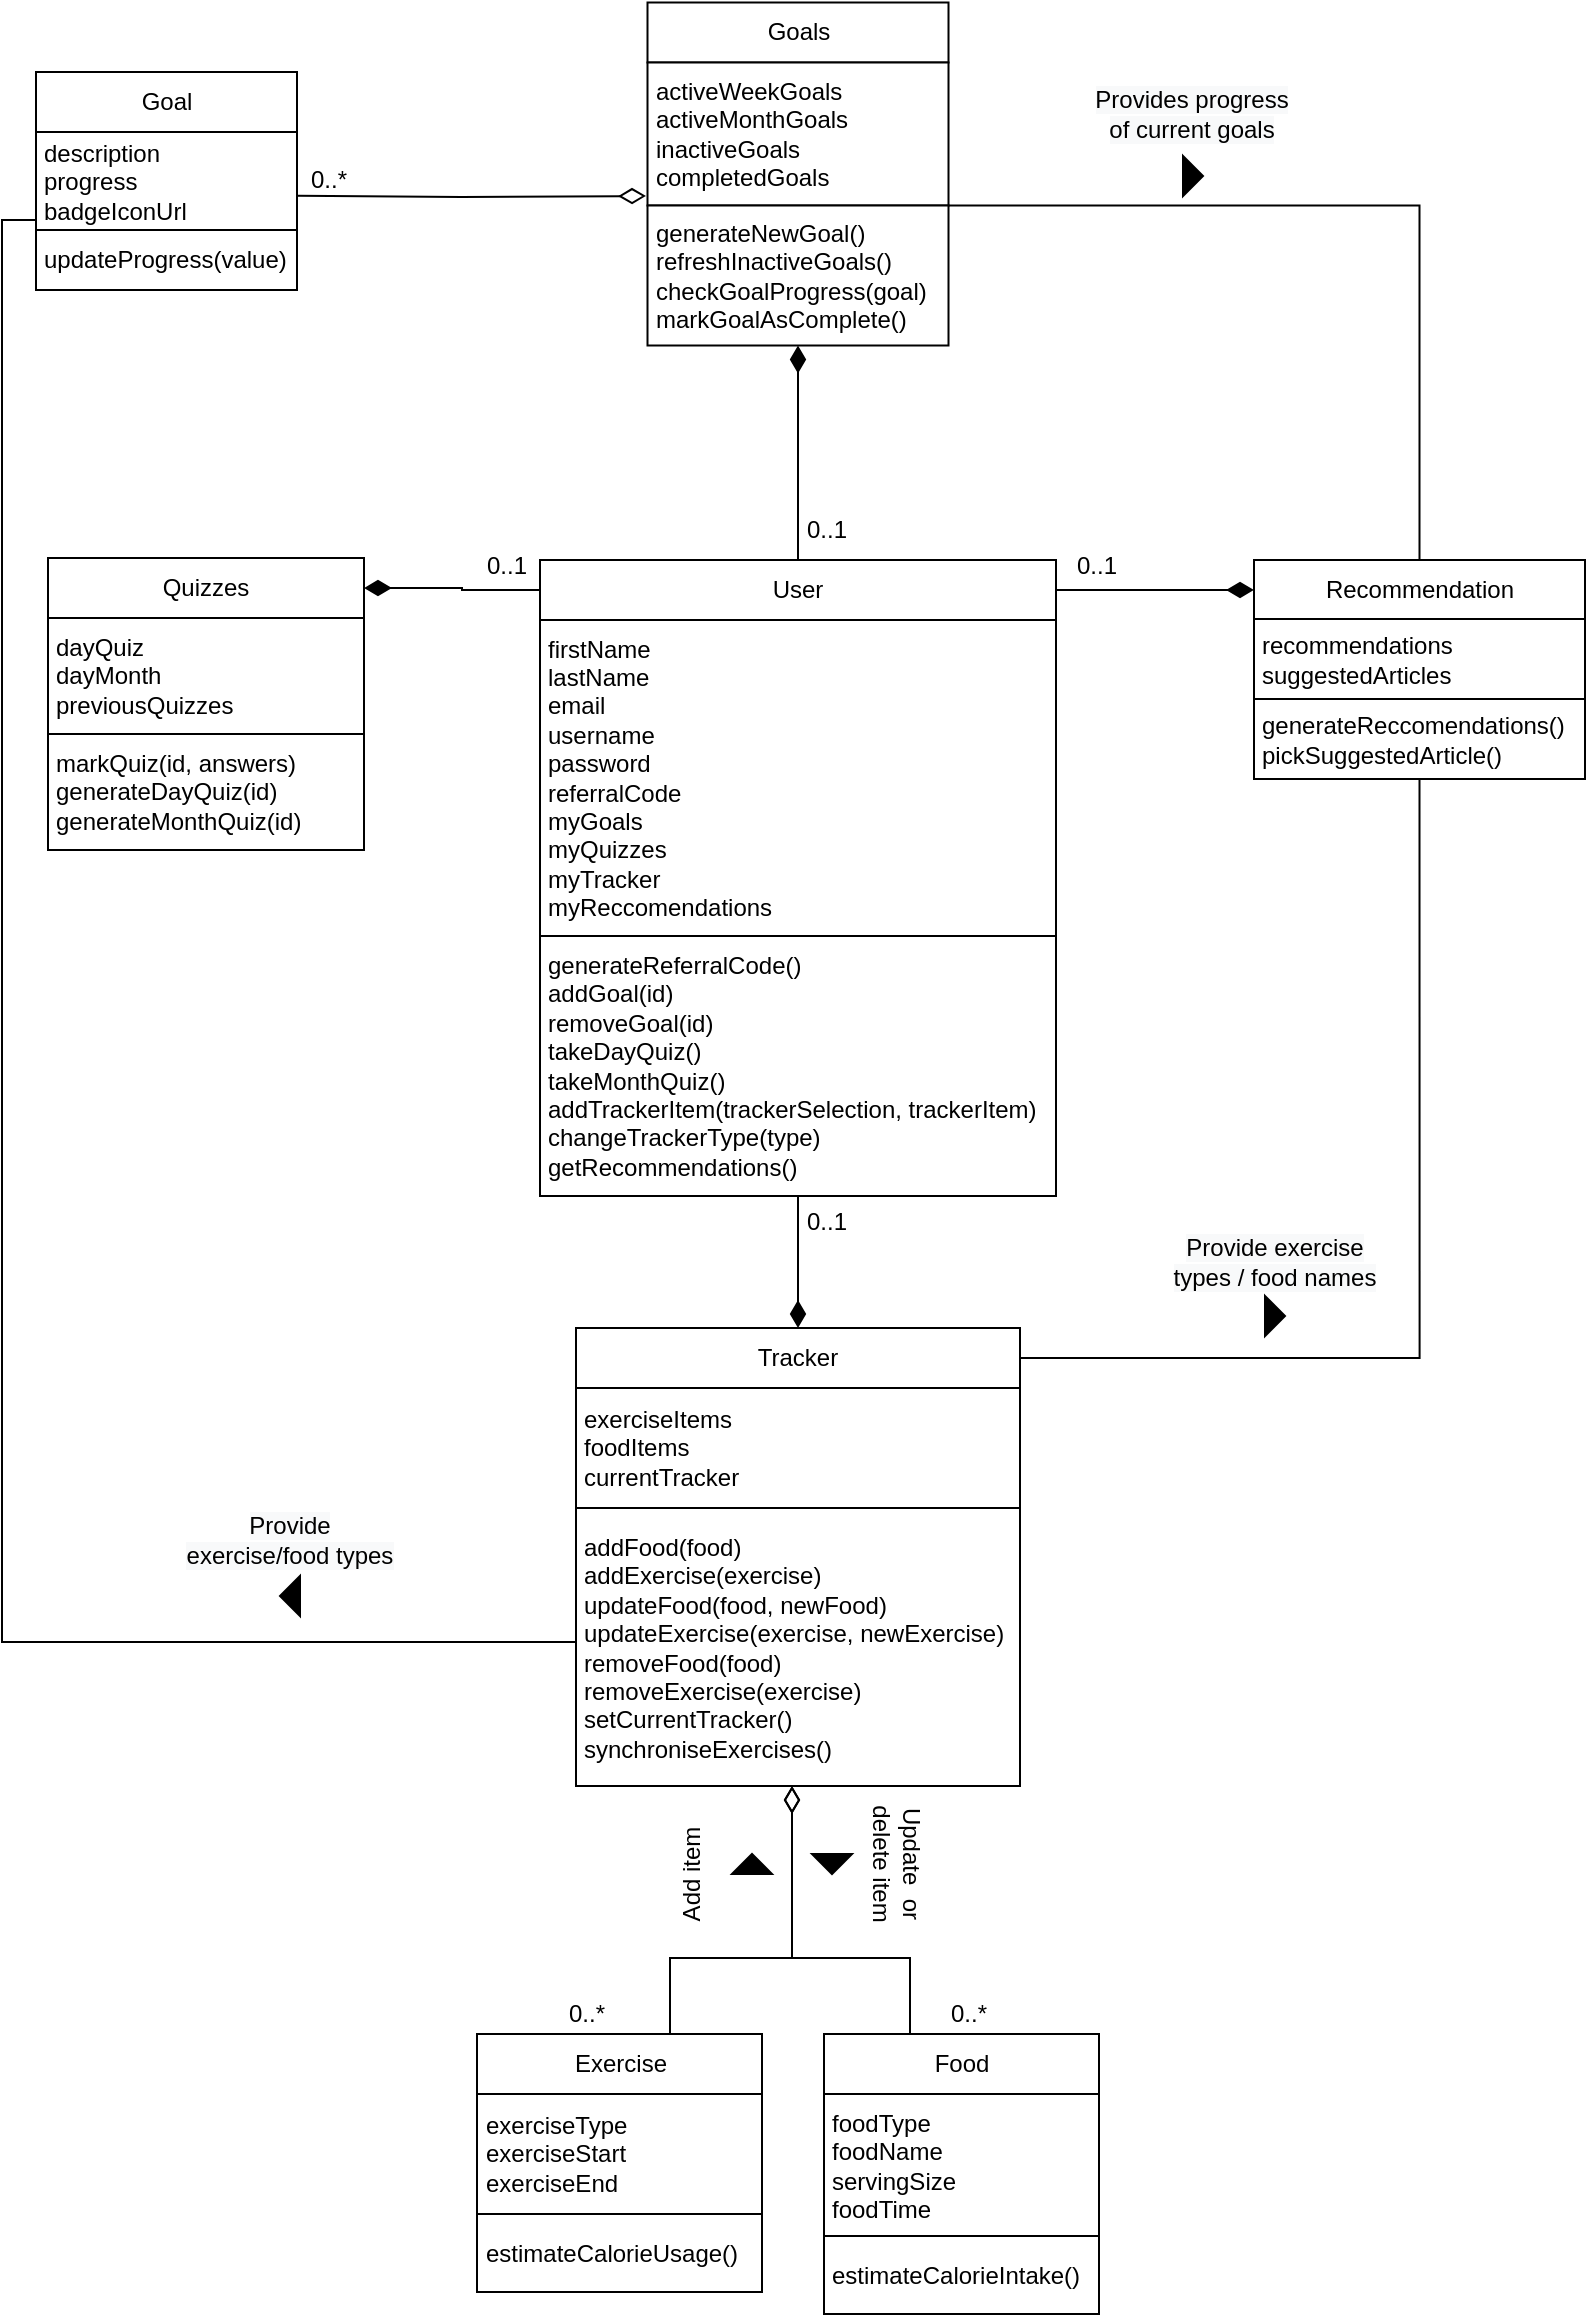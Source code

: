 <mxfile version="20.7.3" type="github">
  <diagram id="1zsrYsu_AoUvq1Fhgnbw" name="Page-1">
    <mxGraphModel dx="1834" dy="1156" grid="0" gridSize="10" guides="1" tooltips="1" connect="1" arrows="1" fold="1" page="0" pageScale="1" pageWidth="827" pageHeight="1169" math="0" shadow="0">
      <root>
        <mxCell id="0" />
        <mxCell id="1" parent="0" />
        <mxCell id="FTgBYZZlQ3uHb3LYkkLP-57" style="edgeStyle=orthogonalEdgeStyle;rounded=0;orthogonalLoop=1;jettySize=auto;html=1;exitX=0.5;exitY=0;exitDx=0;exitDy=0;entryX=0.5;entryY=1;entryDx=0;entryDy=0;endArrow=none;endFill=0;startArrow=diamondThin;startFill=1;startSize=11;" parent="1" source="FTgBYZZlQ3uHb3LYkkLP-59" target="FTgBYZZlQ3uHb3LYkkLP-95" edge="1">
          <mxGeometry relative="1" as="geometry" />
        </mxCell>
        <mxCell id="FTgBYZZlQ3uHb3LYkkLP-58" style="edgeStyle=orthogonalEdgeStyle;rounded=0;jumpSize=6;orthogonalLoop=1;jettySize=auto;html=1;exitX=1;exitY=0.5;exitDx=0;exitDy=0;entryX=0.5;entryY=1;entryDx=0;entryDy=0;strokeWidth=1;fontSize=12;startArrow=none;startFill=0;endArrow=none;endFill=0;startSize=6;endSize=11;" parent="1" source="FTgBYZZlQ3uHb3LYkkLP-59" target="FTgBYZZlQ3uHb3LYkkLP-93" edge="1">
          <mxGeometry relative="1" as="geometry" />
        </mxCell>
        <mxCell id="FTgBYZZlQ3uHb3LYkkLP-60" style="edgeStyle=orthogonalEdgeStyle;rounded=0;orthogonalLoop=1;jettySize=auto;html=1;endArrow=diamondThin;endFill=0;endSize=11;exitX=0.75;exitY=0;exitDx=0;exitDy=0;" parent="1" target="FTgBYZZlQ3uHb3LYkkLP-91" edge="1">
          <mxGeometry relative="1" as="geometry">
            <Array as="points">
              <mxPoint x="160" y="889" />
              <mxPoint x="160" y="851" />
              <mxPoint x="221" y="851" />
            </Array>
            <mxPoint x="162.5" y="889.0" as="sourcePoint" />
            <mxPoint x="221" y="756" as="targetPoint" />
          </mxGeometry>
        </mxCell>
        <mxCell id="FTgBYZZlQ3uHb3LYkkLP-62" style="edgeStyle=orthogonalEdgeStyle;rounded=0;orthogonalLoop=1;jettySize=auto;html=1;endArrow=diamondThin;endFill=0;startSize=6;endSize=11;exitX=0.25;exitY=0;exitDx=0;exitDy=0;" parent="1" source="FTgBYZZlQ3uHb3LYkkLP-63" target="FTgBYZZlQ3uHb3LYkkLP-91" edge="1">
          <mxGeometry relative="1" as="geometry">
            <Array as="points">
              <mxPoint x="280" y="889" />
              <mxPoint x="280" y="851" />
              <mxPoint x="221" y="851" />
            </Array>
            <mxPoint x="221" y="756" as="targetPoint" />
          </mxGeometry>
        </mxCell>
        <mxCell id="FTgBYZZlQ3uHb3LYkkLP-64" style="edgeStyle=orthogonalEdgeStyle;rounded=0;orthogonalLoop=1;jettySize=auto;html=1;entryX=1;entryY=0.5;entryDx=0;entryDy=0;endArrow=none;endFill=0;startArrow=diamondThin;startFill=1;startSize=11;" parent="1" source="FTgBYZZlQ3uHb3LYkkLP-66" target="FTgBYZZlQ3uHb3LYkkLP-56" edge="1">
          <mxGeometry relative="1" as="geometry" />
        </mxCell>
        <mxCell id="FTgBYZZlQ3uHb3LYkkLP-65" style="edgeStyle=orthogonalEdgeStyle;rounded=0;orthogonalLoop=1;jettySize=auto;html=1;entryX=1;entryY=1;entryDx=0;entryDy=0;endArrow=none;endFill=0;" parent="1" source="FTgBYZZlQ3uHb3LYkkLP-66" target="FTgBYZZlQ3uHb3LYkkLP-102" edge="1">
          <mxGeometry relative="1" as="geometry">
            <Array as="points">
              <mxPoint x="535" y="-25" />
            </Array>
          </mxGeometry>
        </mxCell>
        <mxCell id="FTgBYZZlQ3uHb3LYkkLP-67" style="edgeStyle=orthogonalEdgeStyle;rounded=0;orthogonalLoop=1;jettySize=auto;html=1;entryX=0.5;entryY=0;entryDx=0;entryDy=0;endArrow=none;endFill=0;startArrow=diamondThin;startFill=1;endSize=6;jumpSize=6;fontSize=12;strokeWidth=1;startSize=11;exitX=0.5;exitY=1;exitDx=0;exitDy=0;" parent="1" source="FTgBYZZlQ3uHb3LYkkLP-104" target="FTgBYZZlQ3uHb3LYkkLP-56" edge="1">
          <mxGeometry relative="1" as="geometry" />
        </mxCell>
        <mxCell id="FTgBYZZlQ3uHb3LYkkLP-69" style="edgeStyle=orthogonalEdgeStyle;rounded=0;orthogonalLoop=1;jettySize=auto;html=1;entryX=0;entryY=0.5;entryDx=0;entryDy=0;endArrow=none;endFill=0;startArrow=diamondThin;startFill=1;startSize=11;" parent="1" source="FTgBYZZlQ3uHb3LYkkLP-70" target="FTgBYZZlQ3uHb3LYkkLP-56" edge="1">
          <mxGeometry relative="1" as="geometry" />
        </mxCell>
        <mxCell id="FTgBYZZlQ3uHb3LYkkLP-71" value="0..1" style="text;html=1;align=center;verticalAlign=middle;resizable=0;points=[];autosize=1;strokeColor=none;fillColor=none;" parent="1" vertex="1">
          <mxGeometry x="218" y="468" width="40" height="30" as="geometry" />
        </mxCell>
        <mxCell id="FTgBYZZlQ3uHb3LYkkLP-72" value="0..1" style="text;html=1;align=center;verticalAlign=middle;resizable=0;points=[];autosize=1;strokeColor=none;fillColor=none;" parent="1" vertex="1">
          <mxGeometry x="353" y="140" width="40" height="30" as="geometry" />
        </mxCell>
        <mxCell id="FTgBYZZlQ3uHb3LYkkLP-73" value="0..1" style="text;html=1;align=center;verticalAlign=middle;resizable=0;points=[];autosize=1;strokeColor=none;fillColor=none;" parent="1" vertex="1">
          <mxGeometry x="218" y="122" width="40" height="30" as="geometry" />
        </mxCell>
        <mxCell id="FTgBYZZlQ3uHb3LYkkLP-74" value="0..1" style="text;html=1;align=center;verticalAlign=middle;resizable=0;points=[];autosize=1;strokeColor=none;fillColor=none;" parent="1" vertex="1">
          <mxGeometry x="57.5" y="140" width="40" height="30" as="geometry" />
        </mxCell>
        <mxCell id="FTgBYZZlQ3uHb3LYkkLP-75" value="0..*" style="text;html=1;align=center;verticalAlign=middle;resizable=0;points=[];autosize=1;strokeColor=none;fillColor=none;" parent="1" vertex="1">
          <mxGeometry x="97.5" y="864" width="40" height="30" as="geometry" />
        </mxCell>
        <mxCell id="FTgBYZZlQ3uHb3LYkkLP-76" value="0..*" style="text;html=1;align=center;verticalAlign=middle;resizable=0;points=[];autosize=1;strokeColor=none;fillColor=none;" parent="1" vertex="1">
          <mxGeometry x="288.5" y="864" width="40" height="30" as="geometry" />
        </mxCell>
        <mxCell id="FTgBYZZlQ3uHb3LYkkLP-77" value="" style="triangle;whiteSpace=wrap;html=1;fontSize=12;fillColor=#000000;rotation=-90;" parent="1" vertex="1">
          <mxGeometry x="196" y="794" width="10" height="20" as="geometry" />
        </mxCell>
        <mxCell id="FTgBYZZlQ3uHb3LYkkLP-78" value="" style="triangle;whiteSpace=wrap;html=1;fontSize=12;fillColor=#000000;rotation=90;" parent="1" vertex="1">
          <mxGeometry x="236" y="794" width="10" height="20" as="geometry" />
        </mxCell>
        <mxCell id="FTgBYZZlQ3uHb3LYkkLP-79" value="Add item" style="text;html=1;strokeColor=none;fillColor=none;align=center;verticalAlign=middle;whiteSpace=wrap;rounded=0;fontSize=12;rotation=-90;" parent="1" vertex="1">
          <mxGeometry x="141" y="794" width="60" height="30" as="geometry" />
        </mxCell>
        <mxCell id="FTgBYZZlQ3uHb3LYkkLP-80" value="Update&amp;nbsp; or delete item" style="text;html=1;strokeColor=none;fillColor=none;align=center;verticalAlign=middle;whiteSpace=wrap;rounded=0;fontSize=12;rotation=90;" parent="1" vertex="1">
          <mxGeometry x="241" y="789" width="65" height="30" as="geometry" />
        </mxCell>
        <mxCell id="FTgBYZZlQ3uHb3LYkkLP-81" value="" style="triangle;whiteSpace=wrap;html=1;fontSize=12;fillColor=#000000;" parent="1" vertex="1">
          <mxGeometry x="457.5" y="520" width="10" height="20" as="geometry" />
        </mxCell>
        <mxCell id="FTgBYZZlQ3uHb3LYkkLP-82" value="" style="triangle;whiteSpace=wrap;html=1;fontSize=12;fillColor=#000000;" parent="1" vertex="1">
          <mxGeometry x="416.5" y="-50" width="10" height="20" as="geometry" />
        </mxCell>
        <mxCell id="FTgBYZZlQ3uHb3LYkkLP-83" value="&lt;span style=&quot;background-color: rgb(248, 249, 250);&quot;&gt;Provides progress of current goals&lt;/span&gt;" style="text;html=1;strokeColor=none;fillColor=none;align=center;verticalAlign=middle;whiteSpace=wrap;rounded=0;fontSize=12;" parent="1" vertex="1">
          <mxGeometry x="370" y="-86" width="101.5" height="30" as="geometry" />
        </mxCell>
        <mxCell id="FTgBYZZlQ3uHb3LYkkLP-84" value="&lt;span style=&quot;background-color: rgb(248, 249, 250);&quot;&gt;Provide exercise types / food names&lt;/span&gt;" style="text;html=1;strokeColor=none;fillColor=none;align=center;verticalAlign=middle;whiteSpace=wrap;rounded=0;fontSize=12;" parent="1" vertex="1">
          <mxGeometry x="406" y="488" width="113" height="30" as="geometry" />
        </mxCell>
        <mxCell id="FTgBYZZlQ3uHb3LYkkLP-90" style="edgeStyle=orthogonalEdgeStyle;rounded=0;orthogonalLoop=1;jettySize=auto;html=1;entryX=0;entryY=0.75;entryDx=0;entryDy=0;startArrow=none;startFill=0;endArrow=none;endFill=0;" parent="1" source="FTgBYZZlQ3uHb3LYkkLP-91" target="FTgBYZZlQ3uHb3LYkkLP-106" edge="1">
          <mxGeometry relative="1" as="geometry">
            <Array as="points">
              <mxPoint x="-174" y="693" />
              <mxPoint x="-174" y="-18" />
              <mxPoint x="-157" y="-18" />
            </Array>
          </mxGeometry>
        </mxCell>
        <mxCell id="FTgBYZZlQ3uHb3LYkkLP-103" style="edgeStyle=orthogonalEdgeStyle;rounded=0;orthogonalLoop=1;jettySize=auto;html=1;entryX=1.001;entryY=0.65;entryDx=0;entryDy=0;entryPerimeter=0;startArrow=diamondThin;startFill=0;endArrow=none;endFill=0;startSize=11;" parent="1" target="FTgBYZZlQ3uHb3LYkkLP-106" edge="1">
          <mxGeometry relative="1" as="geometry">
            <mxPoint x="148" y="-30" as="sourcePoint" />
            <mxPoint x="-8.5" y="-26.68" as="targetPoint" />
            <Array as="points" />
          </mxGeometry>
        </mxCell>
        <mxCell id="FTgBYZZlQ3uHb3LYkkLP-108" value="0..*" style="text;html=1;align=center;verticalAlign=middle;resizable=0;points=[];autosize=1;strokeColor=none;fillColor=none;" parent="1" vertex="1">
          <mxGeometry x="-31" y="-53" width="40" height="30" as="geometry" />
        </mxCell>
        <mxCell id="FTgBYZZlQ3uHb3LYkkLP-109" value="" style="triangle;whiteSpace=wrap;html=1;fontSize=12;fillColor=#000000;rotation=-180;" parent="1" vertex="1">
          <mxGeometry x="-35" y="660" width="10" height="20" as="geometry" />
        </mxCell>
        <mxCell id="FTgBYZZlQ3uHb3LYkkLP-110" value="&lt;span style=&quot;background-color: rgb(248, 249, 250);&quot;&gt;Provide exercise/food types&lt;/span&gt;" style="text;html=1;strokeColor=none;fillColor=none;align=center;verticalAlign=middle;whiteSpace=wrap;rounded=0;fontSize=12;" parent="1" vertex="1">
          <mxGeometry x="-84" y="627" width="108" height="30" as="geometry" />
        </mxCell>
        <mxCell id="FTgBYZZlQ3uHb3LYkkLP-111" value="" style="group" parent="1" vertex="1" connectable="0">
          <mxGeometry x="-151" y="151" width="158" height="146" as="geometry" />
        </mxCell>
        <mxCell id="FTgBYZZlQ3uHb3LYkkLP-70" value="Quizzes" style="rounded=0;whiteSpace=wrap;html=1;" parent="FTgBYZZlQ3uHb3LYkkLP-111" vertex="1">
          <mxGeometry width="158.0" height="30" as="geometry" />
        </mxCell>
        <mxCell id="FTgBYZZlQ3uHb3LYkkLP-100" value="dayQuiz&lt;br&gt;dayMonth&lt;br&gt;previousQuizzes" style="rounded=0;whiteSpace=wrap;html=1;align=left;spacingLeft=2;" parent="FTgBYZZlQ3uHb3LYkkLP-111" vertex="1">
          <mxGeometry y="30" width="158.0" height="58" as="geometry" />
        </mxCell>
        <mxCell id="FTgBYZZlQ3uHb3LYkkLP-101" value="markQuiz(id, answers)&lt;br&gt;generateDayQuiz(id)&lt;br&gt;generateMonthQuiz(id)" style="rounded=0;whiteSpace=wrap;html=1;align=left;spacingLeft=2;" parent="FTgBYZZlQ3uHb3LYkkLP-111" vertex="1">
          <mxGeometry y="88" width="158.0" height="58" as="geometry" />
        </mxCell>
        <mxCell id="FTgBYZZlQ3uHb3LYkkLP-112" value="" style="group" parent="1" vertex="1" connectable="0">
          <mxGeometry x="-157" y="-86" width="130.5" height="103" as="geometry" />
        </mxCell>
        <mxCell id="FTgBYZZlQ3uHb3LYkkLP-105" value="Goal" style="rounded=0;whiteSpace=wrap;html=1;" parent="FTgBYZZlQ3uHb3LYkkLP-112" vertex="1">
          <mxGeometry y="-6" width="130.5" height="30" as="geometry" />
        </mxCell>
        <mxCell id="FTgBYZZlQ3uHb3LYkkLP-106" value="description&lt;br&gt;progress&lt;br&gt;badgeIconUrl" style="rounded=0;whiteSpace=wrap;html=1;align=left;spacingLeft=2;" parent="FTgBYZZlQ3uHb3LYkkLP-112" vertex="1">
          <mxGeometry y="24" width="130.5" height="49" as="geometry" />
        </mxCell>
        <mxCell id="FTgBYZZlQ3uHb3LYkkLP-107" value="updateProgress(value)" style="rounded=0;whiteSpace=wrap;html=1;align=left;spacingLeft=2;" parent="FTgBYZZlQ3uHb3LYkkLP-112" vertex="1">
          <mxGeometry y="73" width="130.5" height="30" as="geometry" />
        </mxCell>
        <mxCell id="FTgBYZZlQ3uHb3LYkkLP-113" value="" style="group" parent="1" vertex="1" connectable="0">
          <mxGeometry x="148.75" y="-126.75" width="150.5" height="171.5" as="geometry" />
        </mxCell>
        <mxCell id="FTgBYZZlQ3uHb3LYkkLP-68" value="Goals" style="rounded=0;whiteSpace=wrap;html=1;" parent="FTgBYZZlQ3uHb3LYkkLP-113" vertex="1">
          <mxGeometry width="150.5" height="30" as="geometry" />
        </mxCell>
        <mxCell id="FTgBYZZlQ3uHb3LYkkLP-102" value="activeWeekGoals&lt;br&gt;activeMonthGoals&lt;br&gt;inactiveGoals&lt;br&gt;completedGoals" style="rounded=0;whiteSpace=wrap;html=1;align=left;spacingLeft=2;" parent="FTgBYZZlQ3uHb3LYkkLP-113" vertex="1">
          <mxGeometry y="30" width="150.5" height="71.5" as="geometry" />
        </mxCell>
        <mxCell id="FTgBYZZlQ3uHb3LYkkLP-104" value="generateNewGoal()&lt;br&gt;refreshInactiveGoals()&lt;br&gt;checkGoalProgress(goal)&lt;br&gt;markGoalAsComplete()" style="rounded=0;whiteSpace=wrap;html=1;align=left;spacingLeft=2;" parent="FTgBYZZlQ3uHb3LYkkLP-113" vertex="1">
          <mxGeometry y="101.5" width="150.5" height="70" as="geometry" />
        </mxCell>
        <mxCell id="FTgBYZZlQ3uHb3LYkkLP-114" value="" style="group" parent="1" vertex="1" connectable="0">
          <mxGeometry x="95" y="152" width="258" height="318" as="geometry" />
        </mxCell>
        <mxCell id="FTgBYZZlQ3uHb3LYkkLP-56" value="User" style="rounded=0;whiteSpace=wrap;html=1;" parent="FTgBYZZlQ3uHb3LYkkLP-114" vertex="1">
          <mxGeometry width="258" height="30" as="geometry" />
        </mxCell>
        <mxCell id="FTgBYZZlQ3uHb3LYkkLP-94" value="firstName&lt;br&gt;lastName&lt;br&gt;email&lt;br&gt;username&lt;br&gt;password&lt;br&gt;referralCode&lt;br&gt;myGoals&lt;br&gt;myQuizzes&lt;br&gt;myTracker&lt;br&gt;myReccomendations" style="rounded=0;whiteSpace=wrap;html=1;align=left;spacingLeft=2;" parent="FTgBYZZlQ3uHb3LYkkLP-114" vertex="1">
          <mxGeometry y="30" width="258" height="158" as="geometry" />
        </mxCell>
        <mxCell id="FTgBYZZlQ3uHb3LYkkLP-95" value="generateReferralCode()&lt;br&gt;addGoal(id)&lt;br&gt;removeGoal(id)&lt;br&gt;takeDayQuiz()&lt;br&gt;takeMonthQuiz()&lt;br&gt;addTrackerItem(trackerSelection, trackerItem)&lt;br&gt;changeTrackerType(type)&lt;br&gt;getRecommendations()" style="rounded=0;whiteSpace=wrap;html=1;align=left;spacingLeft=2;" parent="FTgBYZZlQ3uHb3LYkkLP-114" vertex="1">
          <mxGeometry y="188" width="258" height="130" as="geometry" />
        </mxCell>
        <mxCell id="FTgBYZZlQ3uHb3LYkkLP-115" value="" style="group" parent="1" vertex="1" connectable="0">
          <mxGeometry x="452" y="152" width="165.5" height="109.5" as="geometry" />
        </mxCell>
        <mxCell id="FTgBYZZlQ3uHb3LYkkLP-66" value="Recommendation" style="rounded=0;whiteSpace=wrap;html=1;" parent="FTgBYZZlQ3uHb3LYkkLP-115" vertex="1">
          <mxGeometry width="165.5" height="30" as="geometry" />
        </mxCell>
        <mxCell id="FTgBYZZlQ3uHb3LYkkLP-92" value="recommendations&lt;br&gt;suggestedArticles" style="rounded=0;whiteSpace=wrap;html=1;align=left;spacingLeft=2;" parent="FTgBYZZlQ3uHb3LYkkLP-115" vertex="1">
          <mxGeometry y="29.5" width="165.5" height="40" as="geometry" />
        </mxCell>
        <mxCell id="FTgBYZZlQ3uHb3LYkkLP-93" value="generateReccomendations()&lt;br&gt;pickSuggestedArticle()" style="rounded=0;whiteSpace=wrap;html=1;align=left;spacingLeft=2;" parent="FTgBYZZlQ3uHb3LYkkLP-115" vertex="1">
          <mxGeometry y="69.5" width="165.5" height="40" as="geometry" />
        </mxCell>
        <mxCell id="FTgBYZZlQ3uHb3LYkkLP-116" value="" style="group" parent="1" vertex="1" connectable="0">
          <mxGeometry x="113" y="536" width="222" height="229" as="geometry" />
        </mxCell>
        <mxCell id="FTgBYZZlQ3uHb3LYkkLP-59" value="Tracker" style="rounded=0;whiteSpace=wrap;html=1;" parent="FTgBYZZlQ3uHb3LYkkLP-116" vertex="1">
          <mxGeometry width="222" height="30" as="geometry" />
        </mxCell>
        <mxCell id="FTgBYZZlQ3uHb3LYkkLP-89" value="exerciseItems&lt;br&gt;foodItems&lt;br&gt;currentTracker" style="rounded=0;whiteSpace=wrap;html=1;align=left;spacingLeft=2;" parent="FTgBYZZlQ3uHb3LYkkLP-116" vertex="1">
          <mxGeometry y="30" width="222" height="60" as="geometry" />
        </mxCell>
        <mxCell id="FTgBYZZlQ3uHb3LYkkLP-91" value="addFood(food)&lt;br&gt;addExercise(exercise)&lt;br&gt;updateFood(food, newFood)&lt;br&gt;updateExercise(exercise, newExercise)&lt;br&gt;removeFood(food)&lt;br&gt;removeExercise(exercise)&lt;br&gt;setCurrentTracker()&lt;br&gt;synchroniseExercises()" style="rounded=0;whiteSpace=wrap;html=1;align=left;spacingLeft=2;" parent="FTgBYZZlQ3uHb3LYkkLP-116" vertex="1">
          <mxGeometry y="90" width="222" height="139" as="geometry" />
        </mxCell>
        <mxCell id="FTgBYZZlQ3uHb3LYkkLP-117" value="" style="group" parent="1" vertex="1" connectable="0">
          <mxGeometry x="237" y="889" width="137.5" height="140" as="geometry" />
        </mxCell>
        <mxCell id="FTgBYZZlQ3uHb3LYkkLP-63" value="Food" style="rounded=0;whiteSpace=wrap;html=1;" parent="FTgBYZZlQ3uHb3LYkkLP-117" vertex="1">
          <mxGeometry width="137.5" height="30" as="geometry" />
        </mxCell>
        <mxCell id="FTgBYZZlQ3uHb3LYkkLP-87" value="foodType&lt;br&gt;foodName&lt;br&gt;servingSize&lt;br&gt;foodTime" style="rounded=0;whiteSpace=wrap;html=1;align=left;spacingLeft=2;" parent="FTgBYZZlQ3uHb3LYkkLP-117" vertex="1">
          <mxGeometry y="30" width="137.5" height="71" as="geometry" />
        </mxCell>
        <mxCell id="FTgBYZZlQ3uHb3LYkkLP-88" value="estimateCalorieIntake()" style="rounded=0;whiteSpace=wrap;html=1;align=left;spacingLeft=2;" parent="FTgBYZZlQ3uHb3LYkkLP-117" vertex="1">
          <mxGeometry y="101" width="137.5" height="39" as="geometry" />
        </mxCell>
        <mxCell id="FTgBYZZlQ3uHb3LYkkLP-120" value="" style="group" parent="1" vertex="1" connectable="0">
          <mxGeometry x="63.5" y="889" width="142.5" height="129" as="geometry" />
        </mxCell>
        <mxCell id="FTgBYZZlQ3uHb3LYkkLP-86" value="estimateCalorieUsage()" style="rounded=0;whiteSpace=wrap;html=1;align=left;spacingLeft=2;" parent="FTgBYZZlQ3uHb3LYkkLP-120" vertex="1">
          <mxGeometry y="90" width="142.5" height="39" as="geometry" />
        </mxCell>
        <mxCell id="FTgBYZZlQ3uHb3LYkkLP-118" value="Exercise" style="rounded=0;whiteSpace=wrap;html=1;" parent="FTgBYZZlQ3uHb3LYkkLP-120" vertex="1">
          <mxGeometry width="142.5" height="30" as="geometry" />
        </mxCell>
        <mxCell id="FTgBYZZlQ3uHb3LYkkLP-119" value="exerciseType&lt;br&gt;exerciseStart&lt;br&gt;exerciseEnd" style="rounded=0;whiteSpace=wrap;html=1;align=left;spacingLeft=2;" parent="FTgBYZZlQ3uHb3LYkkLP-120" vertex="1">
          <mxGeometry y="30" width="142.5" height="60" as="geometry" />
        </mxCell>
      </root>
    </mxGraphModel>
  </diagram>
</mxfile>
